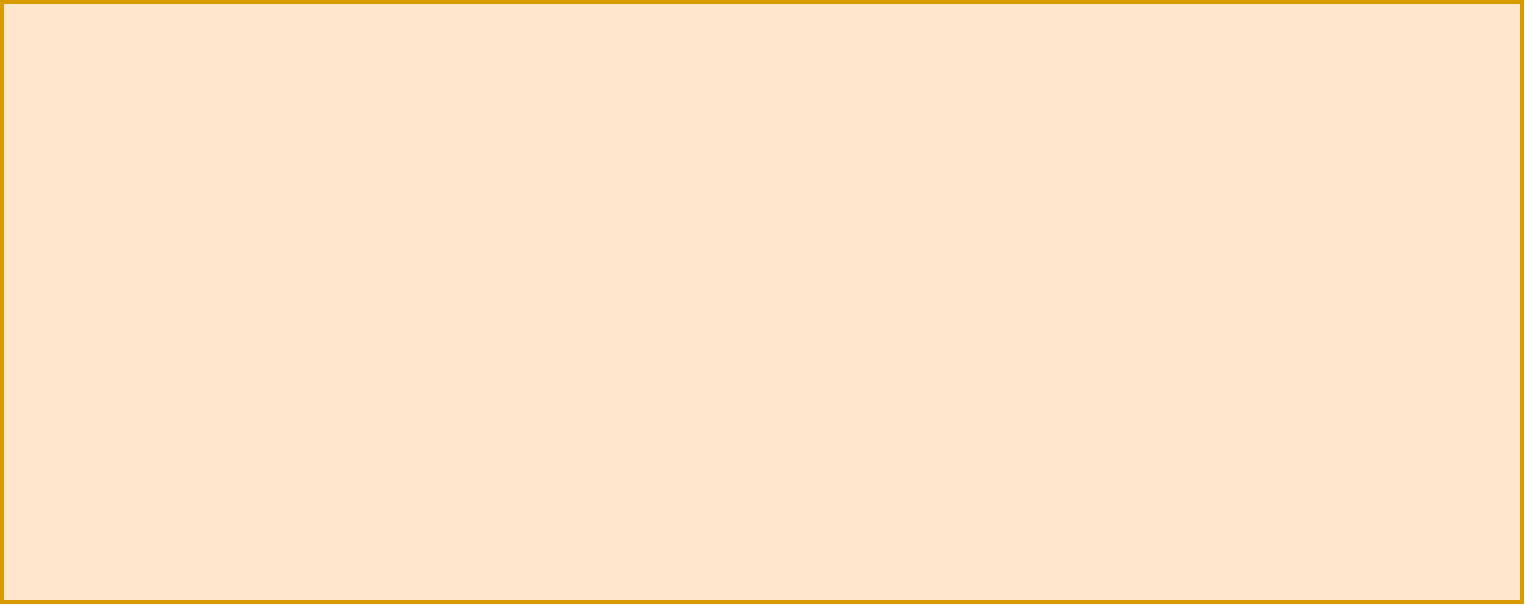 <mxfile version="15.9.6" type="github">
  <diagram id="orKNqJx4c-WySoXyo5wU" name="架构图">
    <mxGraphModel dx="1209" dy="711" grid="1" gridSize="10" guides="1" tooltips="1" connect="1" arrows="1" fold="1" page="1" pageScale="1" pageWidth="827" pageHeight="1169" math="0" shadow="0">
      <root>
        <mxCell id="0" />
        <mxCell id="1" parent="0" />
        <mxCell id="Fgzi--2ia_uJgE7vmNJv-1" value="" style="rounded=0;whiteSpace=wrap;html=1;strokeWidth=2;fillColor=#ffe6cc;strokeColor=#d79b00;fontSize=18;" vertex="1" parent="1">
          <mxGeometry x="34" y="40" width="760" height="300" as="geometry" />
        </mxCell>
      </root>
    </mxGraphModel>
  </diagram>
</mxfile>
